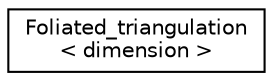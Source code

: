 digraph "Graphical Class Hierarchy"
{
 // LATEX_PDF_SIZE
  edge [fontname="Helvetica",fontsize="10",labelfontname="Helvetica",labelfontsize="10"];
  node [fontname="Helvetica",fontsize="10",shape=record];
  rankdir="LR";
  Node0 [label="Foliated_triangulation\l\< dimension \>",height=0.2,width=0.4,color="black", fillcolor="white", style="filled",URL="$class_foliated__triangulation.html",tooltip=" "];
}
